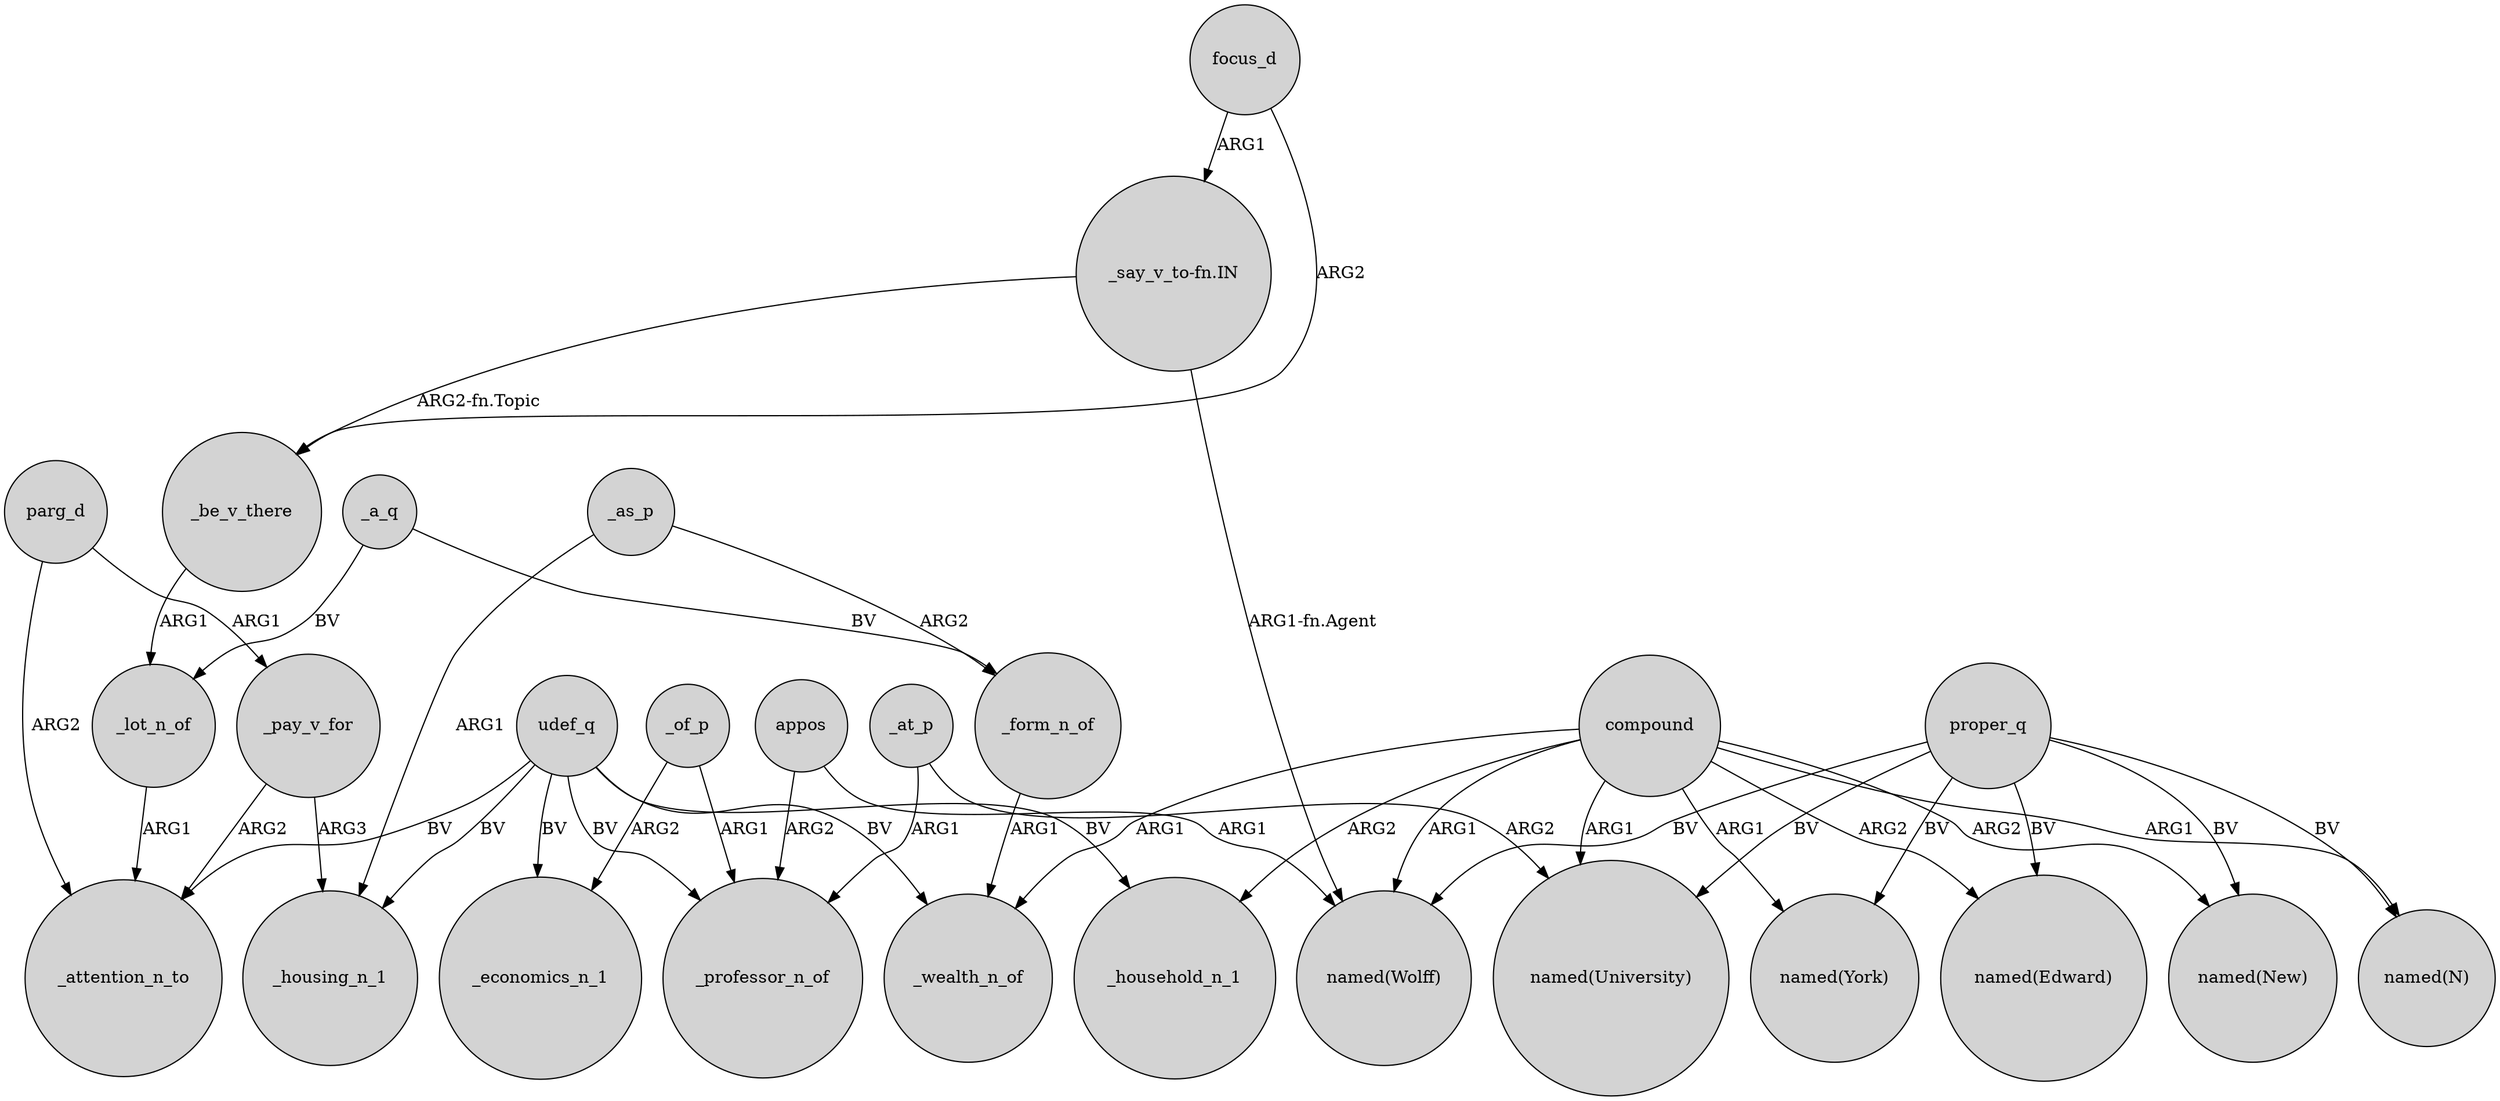 digraph {
	node [shape=circle style=filled]
	_a_q -> _lot_n_of [label=BV]
	compound -> "named(N)" [label=ARG1]
	_lot_n_of -> _attention_n_to [label=ARG1]
	compound -> "named(New)" [label=ARG2]
	udef_q -> _professor_n_of [label=BV]
	proper_q -> "named(Wolff)" [label=BV]
	proper_q -> "named(New)" [label=BV]
	_form_n_of -> _wealth_n_of [label=ARG1]
	udef_q -> _household_n_1 [label=BV]
	udef_q -> _attention_n_to [label=BV]
	compound -> _wealth_n_of [label=ARG1]
	udef_q -> _housing_n_1 [label=BV]
	_as_p -> _housing_n_1 [label=ARG1]
	_be_v_there -> _lot_n_of [label=ARG1]
	compound -> "named(University)" [label=ARG1]
	_a_q -> _form_n_of [label=BV]
	parg_d -> _attention_n_to [label=ARG2]
	"_say_v_to-fn.IN" -> "named(Wolff)" [label="ARG1-fn.Agent"]
	_as_p -> _form_n_of [label=ARG2]
	compound -> _household_n_1 [label=ARG2]
	udef_q -> _wealth_n_of [label=BV]
	compound -> "named(Wolff)" [label=ARG1]
	compound -> "named(Edward)" [label=ARG2]
	focus_d -> _be_v_there [label=ARG2]
	compound -> "named(York)" [label=ARG1]
	_at_p -> "named(University)" [label=ARG2]
	_of_p -> _professor_n_of [label=ARG1]
	proper_q -> "named(N)" [label=BV]
	"_say_v_to-fn.IN" -> _be_v_there [label="ARG2-fn.Topic"]
	appos -> "named(Wolff)" [label=ARG1]
	_at_p -> _professor_n_of [label=ARG1]
	_pay_v_for -> _housing_n_1 [label=ARG3]
	proper_q -> "named(Edward)" [label=BV]
	udef_q -> _economics_n_1 [label=BV]
	appos -> _professor_n_of [label=ARG2]
	proper_q -> "named(York)" [label=BV]
	_of_p -> _economics_n_1 [label=ARG2]
	parg_d -> _pay_v_for [label=ARG1]
	_pay_v_for -> _attention_n_to [label=ARG2]
	focus_d -> "_say_v_to-fn.IN" [label=ARG1]
	proper_q -> "named(University)" [label=BV]
}
